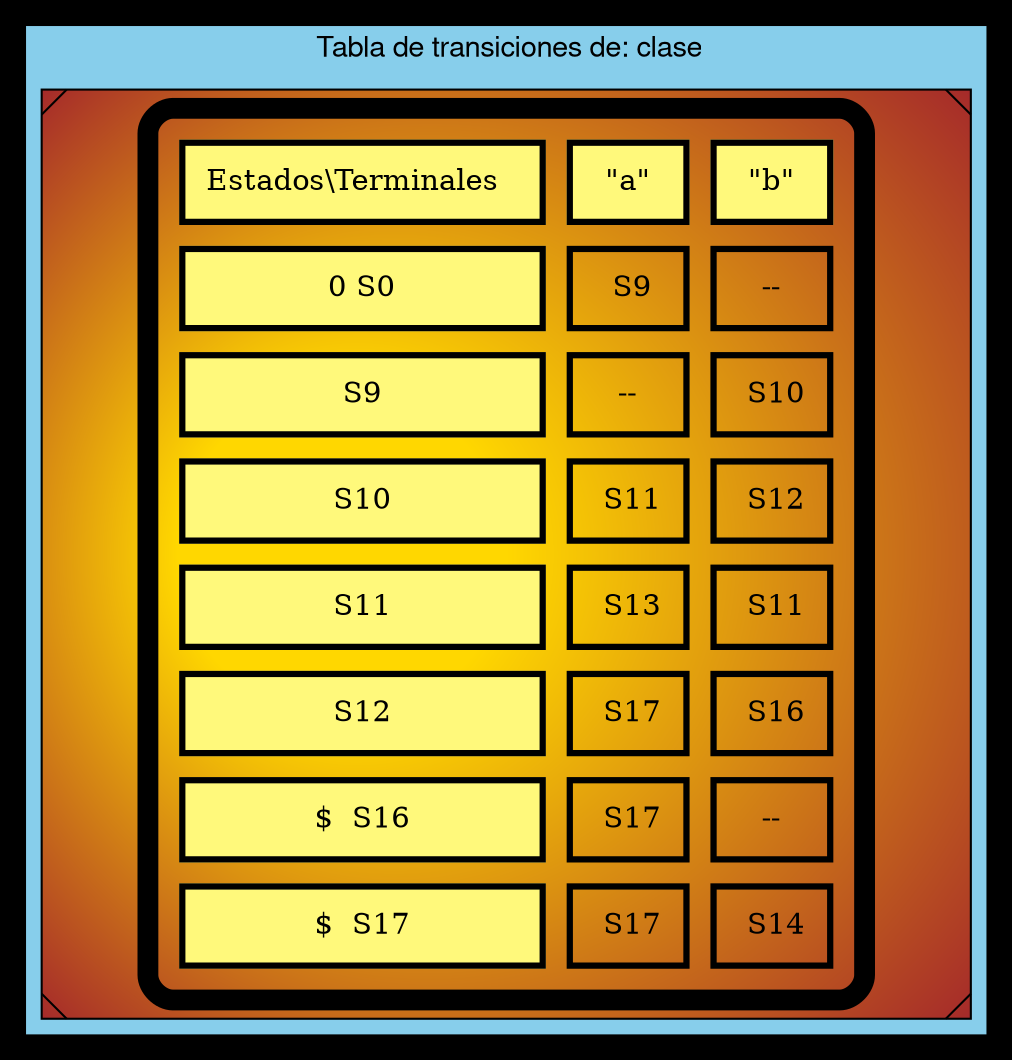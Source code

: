 digraph G { bgcolor="black"
   fontname="Helvetica,Arial,sans-serif"
  edge [fontname="Helvetica,Arial,sans-serif"]
  subgraph cluster1 {fillcolor="skyblue" style="filled"
  node [shape=Msquare fillcolor="gold:brown" style="radial" gradientangle=180]
  label = " Tabla de transiciones de: clase"
  a0 [label=<  
  <TABLE border="10" cellspacing="10" cellpadding="10" style="rounded" gradientangle="315">
  <TR>
      <TD border="3" bgcolor="#FFF97B">Estados\Terminales  </TD>
      <TD border="3" bgcolor="#FFF97B">"a"</TD>
      <TD border="3" bgcolor="#FFF97B">"b"</TD>
  </TR>
  <TR>
      <TD border="3" bgcolor="#FFF97B">0 S0</TD>
      <TD border="3" > S9</TD>
      <TD border="3" > -- </TD>
  </TR>
  <TR>
      <TD border="3" bgcolor="#FFF97B">S9</TD>
      <TD border="3" > -- </TD>
      <TD border="3" > S10</TD>
  </TR>
  <TR>
      <TD border="3" bgcolor="#FFF97B">S10</TD>
      <TD border="3" > S11</TD>
      <TD border="3" > S12</TD>
  </TR>
  <TR>
      <TD border="3" bgcolor="#FFF97B">S11</TD>
      <TD border="3" > S13</TD>
      <TD border="3" > S11</TD>
  </TR>
  <TR>
      <TD border="3" bgcolor="#FFF97B">S12</TD>
      <TD border="3" > S17</TD>
      <TD border="3" > S16</TD>
  </TR>
  <TR>
      <TD border="3" bgcolor="#FFF97B">$  S16</TD>
      <TD border="3" > S17</TD>
      <TD border="3" > -- </TD>
  </TR>
  <TR>
      <TD border="3" bgcolor="#FFF97B">$  S17</TD>
      <TD border="3" > S17</TD>
      <TD border="3" > S14</TD>
  </TR>

</TABLE>>];}}